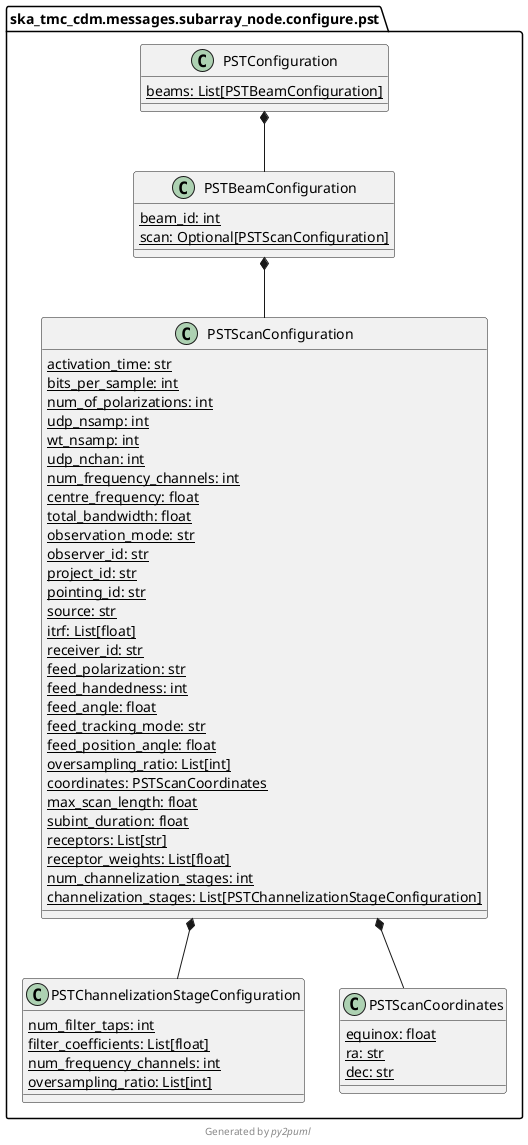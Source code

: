 @startuml ska_tmc_cdm.messages.subarray_node.configure.pst
!pragma useIntermediatePackages false

class ska_tmc_cdm.messages.subarray_node.configure.pst.PSTBeamConfiguration {
  beam_id: int {static}
  scan: Optional[PSTScanConfiguration] {static}
}
class ska_tmc_cdm.messages.subarray_node.configure.pst.PSTChannelizationStageConfiguration {
  num_filter_taps: int {static}
  filter_coefficients: List[float] {static}
  num_frequency_channels: int {static}
  oversampling_ratio: List[int] {static}
}
class ska_tmc_cdm.messages.subarray_node.configure.pst.PSTConfiguration {
  beams: List[PSTBeamConfiguration] {static}
}
class ska_tmc_cdm.messages.subarray_node.configure.pst.PSTScanConfiguration {
  activation_time: str {static}
  bits_per_sample: int {static}
  num_of_polarizations: int {static}
  udp_nsamp: int {static}
  wt_nsamp: int {static}
  udp_nchan: int {static}
  num_frequency_channels: int {static}
  centre_frequency: float {static}
  total_bandwidth: float {static}
  observation_mode: str {static}
  observer_id: str {static}
  project_id: str {static}
  pointing_id: str {static}
  source: str {static}
  itrf: List[float] {static}
  receiver_id: str {static}
  feed_polarization: str {static}
  feed_handedness: int {static}
  feed_angle: float {static}
  feed_tracking_mode: str {static}
  feed_position_angle: float {static}
  oversampling_ratio: List[int] {static}
  coordinates: PSTScanCoordinates {static}
  max_scan_length: float {static}
  subint_duration: float {static}
  receptors: List[str] {static}
  receptor_weights: List[float] {static}
  num_channelization_stages: int {static}
  channelization_stages: List[PSTChannelizationStageConfiguration] {static}
}
class ska_tmc_cdm.messages.subarray_node.configure.pst.PSTScanCoordinates {
  equinox: float {static}
  ra: str {static}
  dec: str {static}
}
ska_tmc_cdm.messages.subarray_node.configure.pst.PSTBeamConfiguration *-- ska_tmc_cdm.messages.subarray_node.configure.pst.PSTScanConfiguration
ska_tmc_cdm.messages.subarray_node.configure.pst.PSTConfiguration *-- ska_tmc_cdm.messages.subarray_node.configure.pst.PSTBeamConfiguration
ska_tmc_cdm.messages.subarray_node.configure.pst.PSTScanConfiguration *-- ska_tmc_cdm.messages.subarray_node.configure.pst.PSTScanCoordinates
ska_tmc_cdm.messages.subarray_node.configure.pst.PSTScanConfiguration *-- ska_tmc_cdm.messages.subarray_node.configure.pst.PSTChannelizationStageConfiguration
footer Generated by //py2puml//
@enduml

